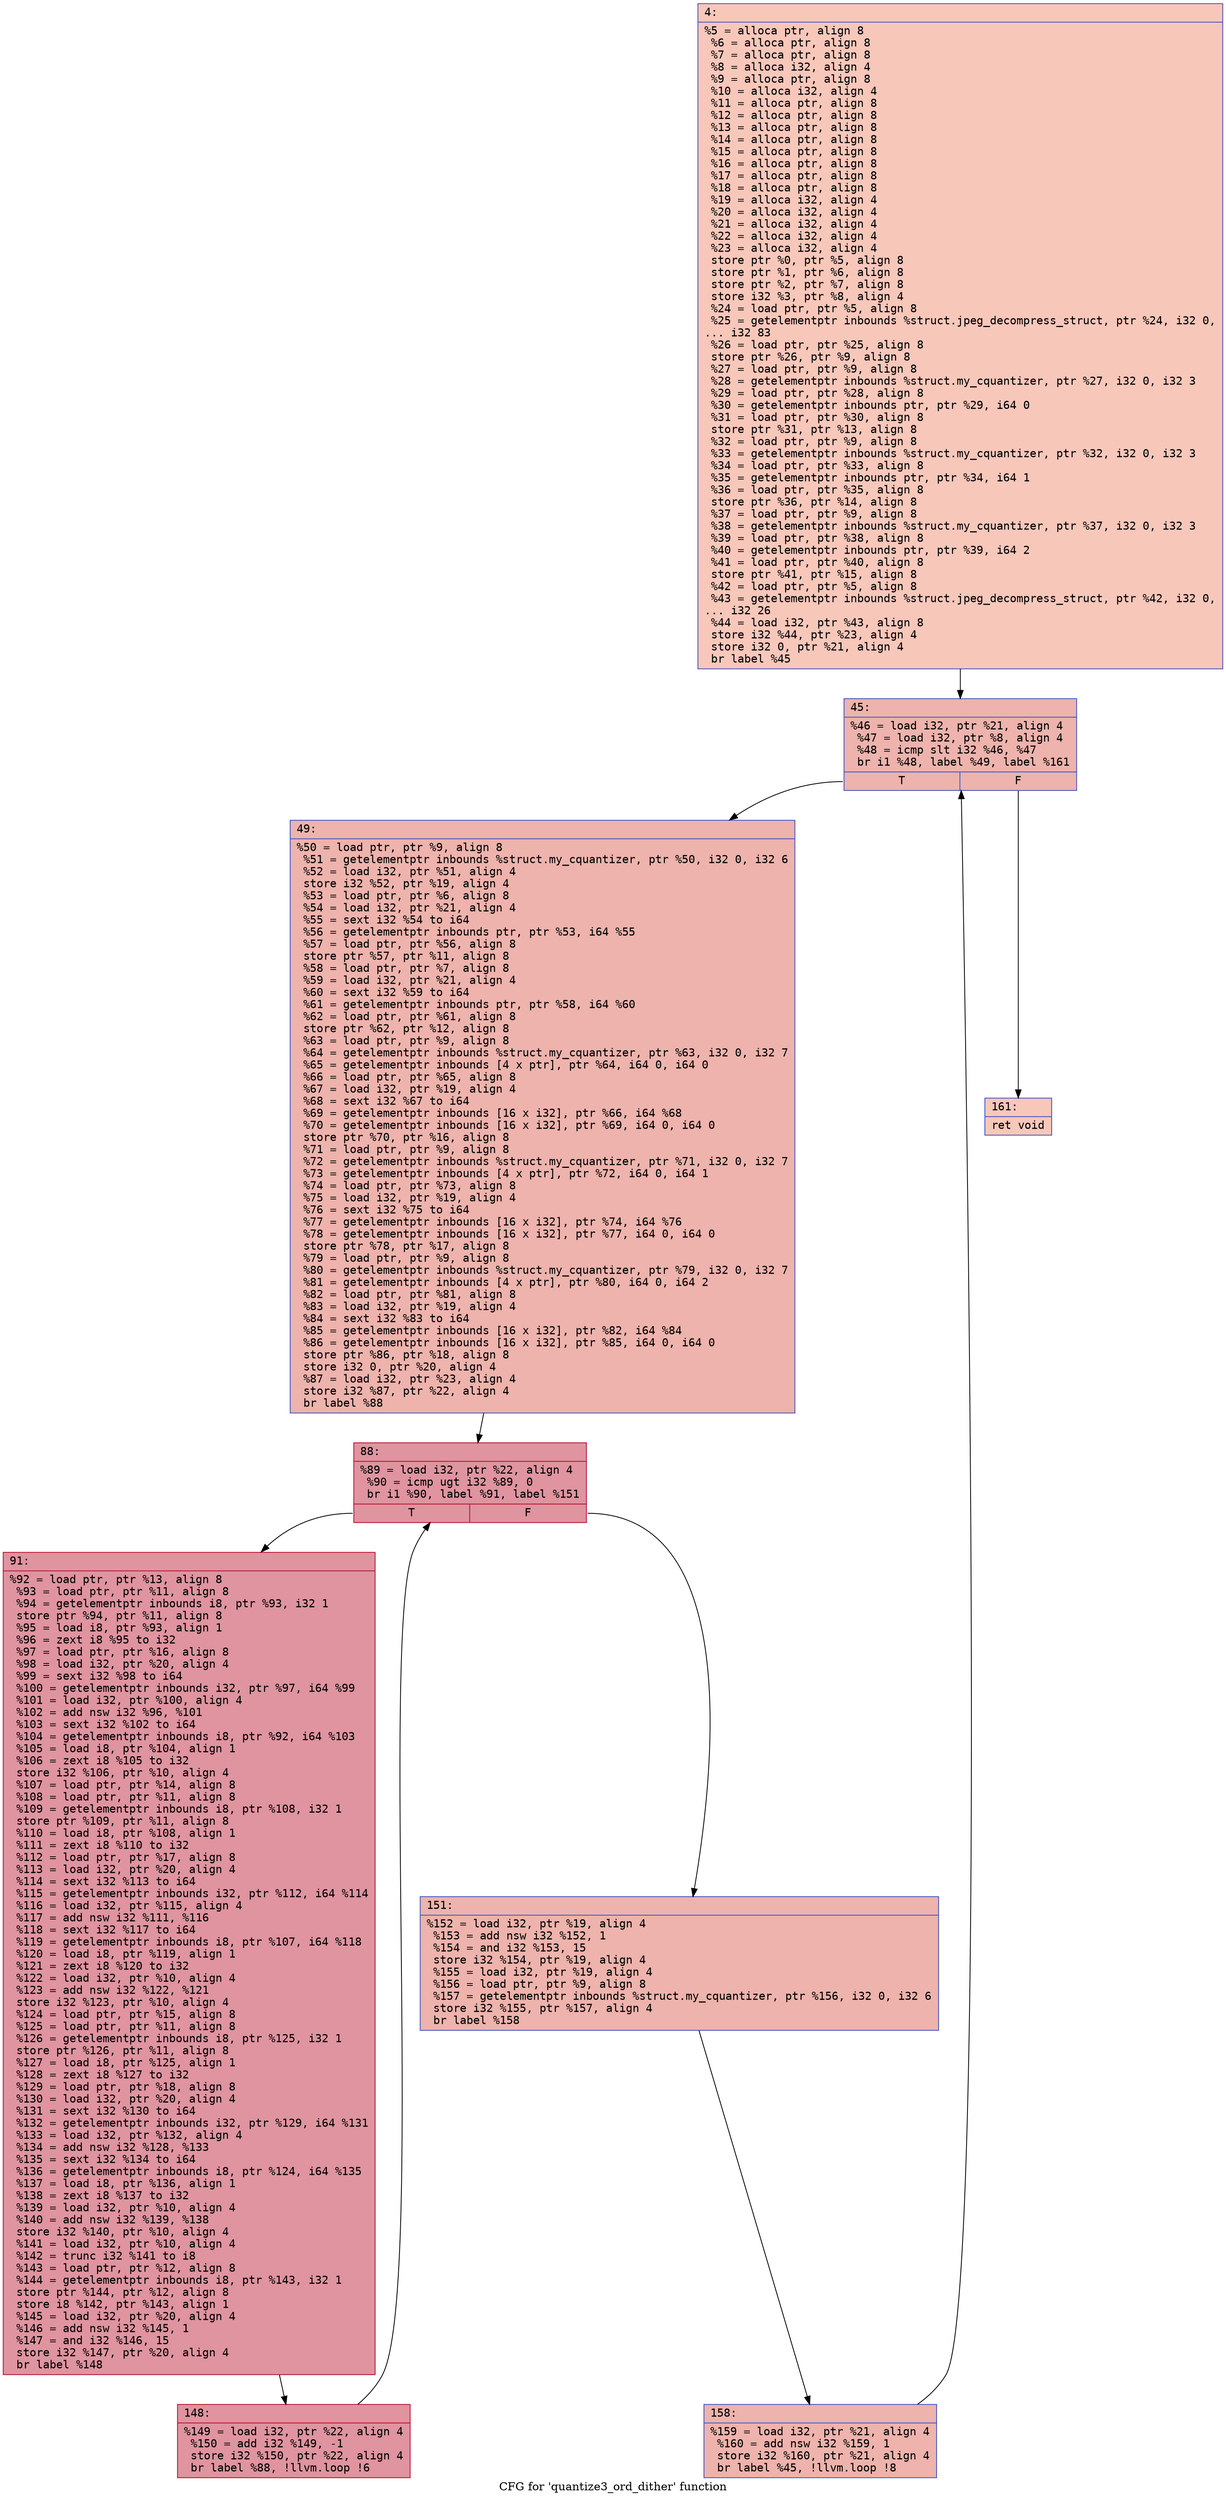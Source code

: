 digraph "CFG for 'quantize3_ord_dither' function" {
	label="CFG for 'quantize3_ord_dither' function";

	Node0x600000bcc370 [shape=record,color="#3d50c3ff", style=filled, fillcolor="#ec7f6370" fontname="Courier",label="{4:\l|  %5 = alloca ptr, align 8\l  %6 = alloca ptr, align 8\l  %7 = alloca ptr, align 8\l  %8 = alloca i32, align 4\l  %9 = alloca ptr, align 8\l  %10 = alloca i32, align 4\l  %11 = alloca ptr, align 8\l  %12 = alloca ptr, align 8\l  %13 = alloca ptr, align 8\l  %14 = alloca ptr, align 8\l  %15 = alloca ptr, align 8\l  %16 = alloca ptr, align 8\l  %17 = alloca ptr, align 8\l  %18 = alloca ptr, align 8\l  %19 = alloca i32, align 4\l  %20 = alloca i32, align 4\l  %21 = alloca i32, align 4\l  %22 = alloca i32, align 4\l  %23 = alloca i32, align 4\l  store ptr %0, ptr %5, align 8\l  store ptr %1, ptr %6, align 8\l  store ptr %2, ptr %7, align 8\l  store i32 %3, ptr %8, align 4\l  %24 = load ptr, ptr %5, align 8\l  %25 = getelementptr inbounds %struct.jpeg_decompress_struct, ptr %24, i32 0,\l... i32 83\l  %26 = load ptr, ptr %25, align 8\l  store ptr %26, ptr %9, align 8\l  %27 = load ptr, ptr %9, align 8\l  %28 = getelementptr inbounds %struct.my_cquantizer, ptr %27, i32 0, i32 3\l  %29 = load ptr, ptr %28, align 8\l  %30 = getelementptr inbounds ptr, ptr %29, i64 0\l  %31 = load ptr, ptr %30, align 8\l  store ptr %31, ptr %13, align 8\l  %32 = load ptr, ptr %9, align 8\l  %33 = getelementptr inbounds %struct.my_cquantizer, ptr %32, i32 0, i32 3\l  %34 = load ptr, ptr %33, align 8\l  %35 = getelementptr inbounds ptr, ptr %34, i64 1\l  %36 = load ptr, ptr %35, align 8\l  store ptr %36, ptr %14, align 8\l  %37 = load ptr, ptr %9, align 8\l  %38 = getelementptr inbounds %struct.my_cquantizer, ptr %37, i32 0, i32 3\l  %39 = load ptr, ptr %38, align 8\l  %40 = getelementptr inbounds ptr, ptr %39, i64 2\l  %41 = load ptr, ptr %40, align 8\l  store ptr %41, ptr %15, align 8\l  %42 = load ptr, ptr %5, align 8\l  %43 = getelementptr inbounds %struct.jpeg_decompress_struct, ptr %42, i32 0,\l... i32 26\l  %44 = load i32, ptr %43, align 8\l  store i32 %44, ptr %23, align 4\l  store i32 0, ptr %21, align 4\l  br label %45\l}"];
	Node0x600000bcc370 -> Node0x600000bcc3c0[tooltip="4 -> 45\nProbability 100.00%" ];
	Node0x600000bcc3c0 [shape=record,color="#3d50c3ff", style=filled, fillcolor="#d6524470" fontname="Courier",label="{45:\l|  %46 = load i32, ptr %21, align 4\l  %47 = load i32, ptr %8, align 4\l  %48 = icmp slt i32 %46, %47\l  br i1 %48, label %49, label %161\l|{<s0>T|<s1>F}}"];
	Node0x600000bcc3c0:s0 -> Node0x600000bcc410[tooltip="45 -> 49\nProbability 96.88%" ];
	Node0x600000bcc3c0:s1 -> Node0x600000bcc5f0[tooltip="45 -> 161\nProbability 3.12%" ];
	Node0x600000bcc410 [shape=record,color="#3d50c3ff", style=filled, fillcolor="#d6524470" fontname="Courier",label="{49:\l|  %50 = load ptr, ptr %9, align 8\l  %51 = getelementptr inbounds %struct.my_cquantizer, ptr %50, i32 0, i32 6\l  %52 = load i32, ptr %51, align 4\l  store i32 %52, ptr %19, align 4\l  %53 = load ptr, ptr %6, align 8\l  %54 = load i32, ptr %21, align 4\l  %55 = sext i32 %54 to i64\l  %56 = getelementptr inbounds ptr, ptr %53, i64 %55\l  %57 = load ptr, ptr %56, align 8\l  store ptr %57, ptr %11, align 8\l  %58 = load ptr, ptr %7, align 8\l  %59 = load i32, ptr %21, align 4\l  %60 = sext i32 %59 to i64\l  %61 = getelementptr inbounds ptr, ptr %58, i64 %60\l  %62 = load ptr, ptr %61, align 8\l  store ptr %62, ptr %12, align 8\l  %63 = load ptr, ptr %9, align 8\l  %64 = getelementptr inbounds %struct.my_cquantizer, ptr %63, i32 0, i32 7\l  %65 = getelementptr inbounds [4 x ptr], ptr %64, i64 0, i64 0\l  %66 = load ptr, ptr %65, align 8\l  %67 = load i32, ptr %19, align 4\l  %68 = sext i32 %67 to i64\l  %69 = getelementptr inbounds [16 x i32], ptr %66, i64 %68\l  %70 = getelementptr inbounds [16 x i32], ptr %69, i64 0, i64 0\l  store ptr %70, ptr %16, align 8\l  %71 = load ptr, ptr %9, align 8\l  %72 = getelementptr inbounds %struct.my_cquantizer, ptr %71, i32 0, i32 7\l  %73 = getelementptr inbounds [4 x ptr], ptr %72, i64 0, i64 1\l  %74 = load ptr, ptr %73, align 8\l  %75 = load i32, ptr %19, align 4\l  %76 = sext i32 %75 to i64\l  %77 = getelementptr inbounds [16 x i32], ptr %74, i64 %76\l  %78 = getelementptr inbounds [16 x i32], ptr %77, i64 0, i64 0\l  store ptr %78, ptr %17, align 8\l  %79 = load ptr, ptr %9, align 8\l  %80 = getelementptr inbounds %struct.my_cquantizer, ptr %79, i32 0, i32 7\l  %81 = getelementptr inbounds [4 x ptr], ptr %80, i64 0, i64 2\l  %82 = load ptr, ptr %81, align 8\l  %83 = load i32, ptr %19, align 4\l  %84 = sext i32 %83 to i64\l  %85 = getelementptr inbounds [16 x i32], ptr %82, i64 %84\l  %86 = getelementptr inbounds [16 x i32], ptr %85, i64 0, i64 0\l  store ptr %86, ptr %18, align 8\l  store i32 0, ptr %20, align 4\l  %87 = load i32, ptr %23, align 4\l  store i32 %87, ptr %22, align 4\l  br label %88\l}"];
	Node0x600000bcc410 -> Node0x600000bcc460[tooltip="49 -> 88\nProbability 100.00%" ];
	Node0x600000bcc460 [shape=record,color="#b70d28ff", style=filled, fillcolor="#b70d2870" fontname="Courier",label="{88:\l|  %89 = load i32, ptr %22, align 4\l  %90 = icmp ugt i32 %89, 0\l  br i1 %90, label %91, label %151\l|{<s0>T|<s1>F}}"];
	Node0x600000bcc460:s0 -> Node0x600000bcc4b0[tooltip="88 -> 91\nProbability 96.88%" ];
	Node0x600000bcc460:s1 -> Node0x600000bcc550[tooltip="88 -> 151\nProbability 3.12%" ];
	Node0x600000bcc4b0 [shape=record,color="#b70d28ff", style=filled, fillcolor="#b70d2870" fontname="Courier",label="{91:\l|  %92 = load ptr, ptr %13, align 8\l  %93 = load ptr, ptr %11, align 8\l  %94 = getelementptr inbounds i8, ptr %93, i32 1\l  store ptr %94, ptr %11, align 8\l  %95 = load i8, ptr %93, align 1\l  %96 = zext i8 %95 to i32\l  %97 = load ptr, ptr %16, align 8\l  %98 = load i32, ptr %20, align 4\l  %99 = sext i32 %98 to i64\l  %100 = getelementptr inbounds i32, ptr %97, i64 %99\l  %101 = load i32, ptr %100, align 4\l  %102 = add nsw i32 %96, %101\l  %103 = sext i32 %102 to i64\l  %104 = getelementptr inbounds i8, ptr %92, i64 %103\l  %105 = load i8, ptr %104, align 1\l  %106 = zext i8 %105 to i32\l  store i32 %106, ptr %10, align 4\l  %107 = load ptr, ptr %14, align 8\l  %108 = load ptr, ptr %11, align 8\l  %109 = getelementptr inbounds i8, ptr %108, i32 1\l  store ptr %109, ptr %11, align 8\l  %110 = load i8, ptr %108, align 1\l  %111 = zext i8 %110 to i32\l  %112 = load ptr, ptr %17, align 8\l  %113 = load i32, ptr %20, align 4\l  %114 = sext i32 %113 to i64\l  %115 = getelementptr inbounds i32, ptr %112, i64 %114\l  %116 = load i32, ptr %115, align 4\l  %117 = add nsw i32 %111, %116\l  %118 = sext i32 %117 to i64\l  %119 = getelementptr inbounds i8, ptr %107, i64 %118\l  %120 = load i8, ptr %119, align 1\l  %121 = zext i8 %120 to i32\l  %122 = load i32, ptr %10, align 4\l  %123 = add nsw i32 %122, %121\l  store i32 %123, ptr %10, align 4\l  %124 = load ptr, ptr %15, align 8\l  %125 = load ptr, ptr %11, align 8\l  %126 = getelementptr inbounds i8, ptr %125, i32 1\l  store ptr %126, ptr %11, align 8\l  %127 = load i8, ptr %125, align 1\l  %128 = zext i8 %127 to i32\l  %129 = load ptr, ptr %18, align 8\l  %130 = load i32, ptr %20, align 4\l  %131 = sext i32 %130 to i64\l  %132 = getelementptr inbounds i32, ptr %129, i64 %131\l  %133 = load i32, ptr %132, align 4\l  %134 = add nsw i32 %128, %133\l  %135 = sext i32 %134 to i64\l  %136 = getelementptr inbounds i8, ptr %124, i64 %135\l  %137 = load i8, ptr %136, align 1\l  %138 = zext i8 %137 to i32\l  %139 = load i32, ptr %10, align 4\l  %140 = add nsw i32 %139, %138\l  store i32 %140, ptr %10, align 4\l  %141 = load i32, ptr %10, align 4\l  %142 = trunc i32 %141 to i8\l  %143 = load ptr, ptr %12, align 8\l  %144 = getelementptr inbounds i8, ptr %143, i32 1\l  store ptr %144, ptr %12, align 8\l  store i8 %142, ptr %143, align 1\l  %145 = load i32, ptr %20, align 4\l  %146 = add nsw i32 %145, 1\l  %147 = and i32 %146, 15\l  store i32 %147, ptr %20, align 4\l  br label %148\l}"];
	Node0x600000bcc4b0 -> Node0x600000bcc500[tooltip="91 -> 148\nProbability 100.00%" ];
	Node0x600000bcc500 [shape=record,color="#b70d28ff", style=filled, fillcolor="#b70d2870" fontname="Courier",label="{148:\l|  %149 = load i32, ptr %22, align 4\l  %150 = add i32 %149, -1\l  store i32 %150, ptr %22, align 4\l  br label %88, !llvm.loop !6\l}"];
	Node0x600000bcc500 -> Node0x600000bcc460[tooltip="148 -> 88\nProbability 100.00%" ];
	Node0x600000bcc550 [shape=record,color="#3d50c3ff", style=filled, fillcolor="#d6524470" fontname="Courier",label="{151:\l|  %152 = load i32, ptr %19, align 4\l  %153 = add nsw i32 %152, 1\l  %154 = and i32 %153, 15\l  store i32 %154, ptr %19, align 4\l  %155 = load i32, ptr %19, align 4\l  %156 = load ptr, ptr %9, align 8\l  %157 = getelementptr inbounds %struct.my_cquantizer, ptr %156, i32 0, i32 6\l  store i32 %155, ptr %157, align 4\l  br label %158\l}"];
	Node0x600000bcc550 -> Node0x600000bcc5a0[tooltip="151 -> 158\nProbability 100.00%" ];
	Node0x600000bcc5a0 [shape=record,color="#3d50c3ff", style=filled, fillcolor="#d6524470" fontname="Courier",label="{158:\l|  %159 = load i32, ptr %21, align 4\l  %160 = add nsw i32 %159, 1\l  store i32 %160, ptr %21, align 4\l  br label %45, !llvm.loop !8\l}"];
	Node0x600000bcc5a0 -> Node0x600000bcc3c0[tooltip="158 -> 45\nProbability 100.00%" ];
	Node0x600000bcc5f0 [shape=record,color="#3d50c3ff", style=filled, fillcolor="#ec7f6370" fontname="Courier",label="{161:\l|  ret void\l}"];
}
